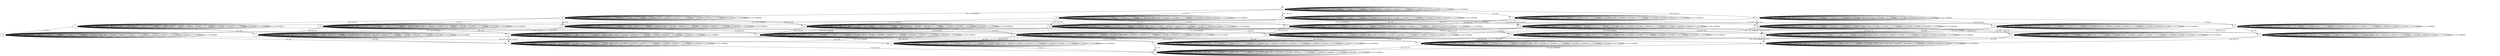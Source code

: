 digraph T2 {
0 [label="0"];
1 [label="1", shape=doublecircle];
2 [label="2"];
3 [label="3"];
4 [label="4"];
5 [label="5"];
6 [label="6"];
7 [label="7"];
8 [label="8"];
9 [label="9"];
10 [label="10"];
11 [label="11"];
12 [label="12"];
13 [label="13"];
14 [label="14"];
15 [label="15"];
16 [label="16"];
17 [label="17"];
18 [label="18"];
19 [label="19"];
20 [label="20"];
21 [label="21"];
22 [label="22"];
23 [label="23"];
24 [label="24"];
25 [label="25"];
26 [label="26"];
27 [label="27"];
28 [label="28"];
29 [label="29"];
30 [label="30"];
31 [label="31"];
0 -> 0  [label="usr1_ni1_ne2"];
0 -> 0  [label="usr1_ai1_VoidReply"];
0 -> 0  [label="usr3_ai3_re2"];
0 -> 0  [label="usr2_ai2_re1"];
0 -> 13  [label="usr3_ai2_re2"];
0 -> 0  [label="usr1_ai3_VoidReply"];
0 -> 0  [label="usr1_ni1_ne1"];
0 -> 0  [label="ai1_ce2"];
0 -> 0  [label="usr2_ai1_VoidReply"];
0 -> 0  [label="usr3_ai2_re1"];
0 -> 0  [label="ai1_ce4"];
0 -> 0  [label="ai1_ce1"];
0 -> 16  [label="usr1_ai3_re3"];
0 -> 0  [label="usr1_ai2_re1"];
0 -> 0  [label="usr1_ai2_re2"];
0 -> 0  [label="usr3_ai1_VoidReply"];
0 -> 0  [label="usr1_ai3_re2"];
0 -> 0  [label="usr3_ai3_re1"];
0 -> 11  [label="usr1_ai2_VoidReply"];
0 -> 0  [label="usr2_ai2_re2"];
0 -> 0  [label="usr3_ai3_VoidReply"];
0 -> 0  [label="usr2_ai2_VoidReply"];
1 -> 1  [label="usr1_ni1_ne2"];
1 -> 1  [label="usr1_ai1_VoidReply"];
1 -> 1  [label="usr3_ai3_re2"];
1 -> 1  [label="usr2_ai2_re1"];
1 -> 1  [label="usr3_ai2_re2"];
1 -> 1  [label="usr1_ai3_VoidReply"];
1 -> 1  [label="usr1_ni1_ne1"];
1 -> 1  [label="ai1_ce2"];
1 -> 1  [label="usr2_ai1_VoidReply"];
1 -> 1  [label="usr3_ai2_re1"];
1 -> 1  [label="ai1_ce4"];
1 -> 1  [label="ai1_ce1"];
1 -> 1  [label="usr1_ai3_re3"];
1 -> 1  [label="usr1_ai2_re1"];
1 -> 1  [label="usr1_ai2_re2"];
1 -> 1  [label="usr3_ai1_VoidReply"];
1 -> 1  [label="usr1_ai3_re2"];
1 -> 1  [label="usr3_ai3_re1"];
1 -> 1  [label="usr1_ai2_VoidReply"];
1 -> 1  [label="usr2_ai2_re2"];
1 -> 1  [label="usr3_ai3_VoidReply"];
1 -> 1  [label="usr2_ai2_VoidReply"];
2 -> 2  [label="usr1_ni1_ne2"];
2 -> 2  [label="usr1_ai1_VoidReply"];
2 -> 2  [label="usr3_ai3_re2"];
2 -> 2  [label="usr2_ai2_re1"];
2 -> 1  [label="usr3_ai2_re2"];
2 -> 2  [label="usr1_ai3_VoidReply"];
2 -> 2  [label="usr1_ni1_ne1"];
2 -> 2  [label="ai1_ce2"];
2 -> 2  [label="usr2_ai1_VoidReply"];
2 -> 2  [label="usr3_ai2_re1"];
2 -> 2  [label="ai1_ce4"];
2 -> 2  [label="ai1_ce1"];
2 -> 2  [label="usr1_ai3_re3"];
2 -> 2  [label="usr1_ai2_re1"];
2 -> 2  [label="usr1_ai2_re2"];
2 -> 2  [label="usr3_ai1_VoidReply"];
2 -> 2  [label="usr1_ai3_re2"];
2 -> 2  [label="usr3_ai3_re1"];
2 -> 2  [label="usr1_ai2_VoidReply"];
2 -> 2  [label="usr2_ai2_re2"];
2 -> 2  [label="usr3_ai3_VoidReply"];
2 -> 2  [label="usr2_ai2_VoidReply"];
3 -> 3  [label="usr1_ni1_ne2"];
3 -> 3  [label="usr1_ai1_VoidReply"];
3 -> 3  [label="usr3_ai3_re2"];
3 -> 3  [label="usr2_ai2_re1"];
3 -> 3  [label="usr3_ai2_re2"];
3 -> 3  [label="usr1_ai3_VoidReply"];
3 -> 3  [label="usr1_ni1_ne1"];
3 -> 1  [label="ai1_ce2"];
3 -> 3  [label="usr2_ai1_VoidReply"];
3 -> 3  [label="usr3_ai2_re1"];
3 -> 3  [label="ai1_ce4"];
3 -> 3  [label="ai1_ce1"];
3 -> 3  [label="usr1_ai3_re3"];
3 -> 3  [label="usr1_ai2_re1"];
3 -> 3  [label="usr1_ai2_re2"];
3 -> 3  [label="usr3_ai1_VoidReply"];
3 -> 3  [label="usr1_ai3_re2"];
3 -> 3  [label="usr3_ai3_re1"];
3 -> 3  [label="usr1_ai2_VoidReply"];
3 -> 3  [label="usr2_ai2_re2"];
3 -> 3  [label="usr3_ai3_VoidReply"];
3 -> 3  [label="usr2_ai2_VoidReply"];
4 -> 4  [label="usr1_ni1_ne2"];
4 -> 4  [label="usr1_ai1_VoidReply"];
4 -> 4  [label="usr3_ai3_re2"];
4 -> 4  [label="usr2_ai2_re1"];
4 -> 4  [label="usr3_ai2_re2"];
4 -> 4  [label="usr1_ai3_VoidReply"];
4 -> 4  [label="usr1_ni1_ne1"];
4 -> 4  [label="ai1_ce2"];
4 -> 4  [label="usr2_ai1_VoidReply"];
4 -> 4  [label="usr3_ai2_re1"];
4 -> 1  [label="ai1_ce4"];
4 -> 4  [label="ai1_ce1"];
4 -> 4  [label="usr1_ai3_re3"];
4 -> 4  [label="usr1_ai2_re1"];
4 -> 4  [label="usr1_ai2_re2"];
4 -> 4  [label="usr3_ai1_VoidReply"];
4 -> 4  [label="usr1_ai3_re2"];
4 -> 4  [label="usr3_ai3_re1"];
4 -> 4  [label="usr1_ai2_VoidReply"];
4 -> 4  [label="usr2_ai2_re2"];
4 -> 4  [label="usr3_ai3_VoidReply"];
4 -> 4  [label="usr2_ai2_VoidReply"];
5 -> 5  [label="usr1_ni1_ne2"];
5 -> 5  [label="usr1_ai1_VoidReply"];
5 -> 5  [label="usr3_ai3_re2"];
5 -> 5  [label="usr2_ai2_re1"];
5 -> 5  [label="usr3_ai2_re2"];
5 -> 5  [label="usr1_ai3_VoidReply"];
5 -> 5  [label="usr1_ni1_ne1"];
5 -> 5  [label="ai1_ce2"];
5 -> 5  [label="usr2_ai1_VoidReply"];
5 -> 5  [label="usr3_ai2_re1"];
5 -> 5  [label="ai1_ce4"];
5 -> 5  [label="ai1_ce1"];
5 -> 1  [label="usr1_ai3_re3"];
5 -> 5  [label="usr1_ai2_re1"];
5 -> 5  [label="usr1_ai2_re2"];
5 -> 5  [label="usr3_ai1_VoidReply"];
5 -> 5  [label="usr1_ai3_re2"];
5 -> 5  [label="usr3_ai3_re1"];
5 -> 5  [label="usr1_ai2_VoidReply"];
5 -> 5  [label="usr2_ai2_re2"];
5 -> 5  [label="usr3_ai3_VoidReply"];
5 -> 5  [label="usr2_ai2_VoidReply"];
6 -> 6  [label="usr1_ni1_ne2"];
6 -> 6  [label="usr1_ai1_VoidReply"];
6 -> 6  [label="usr3_ai3_re2"];
6 -> 6  [label="usr2_ai2_re1"];
6 -> 6  [label="usr3_ai2_re2"];
6 -> 6  [label="usr1_ai3_VoidReply"];
6 -> 6  [label="usr1_ni1_ne1"];
6 -> 6  [label="ai1_ce2"];
6 -> 6  [label="usr2_ai1_VoidReply"];
6 -> 6  [label="usr3_ai2_re1"];
6 -> 6  [label="ai1_ce4"];
6 -> 6  [label="ai1_ce1"];
6 -> 6  [label="usr1_ai3_re3"];
6 -> 6  [label="usr1_ai2_re1"];
6 -> 6  [label="usr1_ai2_re2"];
6 -> 6  [label="usr3_ai1_VoidReply"];
6 -> 6  [label="usr1_ai3_re2"];
6 -> 6  [label="usr3_ai3_re1"];
6 -> 1  [label="usr1_ai2_VoidReply"];
6 -> 6  [label="usr2_ai2_re2"];
6 -> 6  [label="usr3_ai3_VoidReply"];
6 -> 6  [label="usr2_ai2_VoidReply"];
7 -> 7  [label="usr1_ni1_ne2"];
7 -> 7  [label="usr1_ai1_VoidReply"];
7 -> 7  [label="usr3_ai3_re2"];
7 -> 7  [label="usr2_ai2_re1"];
7 -> 4  [label="usr3_ai2_re2"];
7 -> 7  [label="usr1_ai3_VoidReply"];
7 -> 7  [label="usr1_ni1_ne1"];
7 -> 7  [label="ai1_ce2"];
7 -> 7  [label="usr2_ai1_VoidReply"];
7 -> 7  [label="usr3_ai2_re1"];
7 -> 2  [label="ai1_ce4"];
7 -> 7  [label="ai1_ce1"];
7 -> 7  [label="usr1_ai3_re3"];
7 -> 7  [label="usr1_ai2_re1"];
7 -> 7  [label="usr1_ai2_re2"];
7 -> 7  [label="usr3_ai1_VoidReply"];
7 -> 7  [label="usr1_ai3_re2"];
7 -> 7  [label="usr3_ai3_re1"];
7 -> 7  [label="usr1_ai2_VoidReply"];
7 -> 7  [label="usr2_ai2_re2"];
7 -> 7  [label="usr3_ai3_VoidReply"];
7 -> 7  [label="usr2_ai2_VoidReply"];
8 -> 8  [label="usr1_ni1_ne2"];
8 -> 8  [label="usr1_ai1_VoidReply"];
8 -> 8  [label="usr3_ai3_re2"];
8 -> 8  [label="usr2_ai2_re1"];
8 -> 8  [label="usr3_ai2_re2"];
8 -> 8  [label="usr1_ai3_VoidReply"];
8 -> 8  [label="usr1_ni1_ne1"];
8 -> 4  [label="ai1_ce2"];
8 -> 8  [label="usr2_ai1_VoidReply"];
8 -> 8  [label="usr3_ai2_re1"];
8 -> 3  [label="ai1_ce4"];
8 -> 8  [label="ai1_ce1"];
8 -> 8  [label="usr1_ai3_re3"];
8 -> 8  [label="usr1_ai2_re1"];
8 -> 8  [label="usr1_ai2_re2"];
8 -> 8  [label="usr3_ai1_VoidReply"];
8 -> 8  [label="usr1_ai3_re2"];
8 -> 8  [label="usr3_ai3_re1"];
8 -> 8  [label="usr1_ai2_VoidReply"];
8 -> 8  [label="usr2_ai2_re2"];
8 -> 8  [label="usr3_ai3_VoidReply"];
8 -> 8  [label="usr2_ai2_VoidReply"];
9 -> 9  [label="usr1_ni1_ne2"];
9 -> 9  [label="usr1_ai1_VoidReply"];
9 -> 9  [label="usr3_ai3_re2"];
9 -> 9  [label="usr2_ai2_re1"];
9 -> 9  [label="usr3_ai2_re2"];
9 -> 9  [label="usr1_ai3_VoidReply"];
9 -> 9  [label="usr1_ni1_ne1"];
9 -> 9  [label="ai1_ce2"];
9 -> 9  [label="usr2_ai1_VoidReply"];
9 -> 9  [label="usr3_ai2_re1"];
9 -> 5  [label="ai1_ce4"];
9 -> 9  [label="ai1_ce1"];
9 -> 4  [label="usr1_ai3_re3"];
9 -> 9  [label="usr1_ai2_re1"];
9 -> 9  [label="usr1_ai2_re2"];
9 -> 9  [label="usr3_ai1_VoidReply"];
9 -> 9  [label="usr1_ai3_re2"];
9 -> 9  [label="usr3_ai3_re1"];
9 -> 9  [label="usr1_ai2_VoidReply"];
9 -> 9  [label="usr2_ai2_re2"];
9 -> 9  [label="usr3_ai3_VoidReply"];
9 -> 9  [label="usr2_ai2_VoidReply"];
10 -> 10  [label="usr1_ni1_ne2"];
10 -> 10  [label="usr1_ai1_VoidReply"];
10 -> 10  [label="usr3_ai3_re2"];
10 -> 10  [label="usr2_ai2_re1"];
10 -> 10  [label="usr3_ai2_re2"];
10 -> 10  [label="usr1_ai3_VoidReply"];
10 -> 10  [label="usr1_ni1_ne1"];
10 -> 10  [label="ai1_ce2"];
10 -> 10  [label="usr2_ai1_VoidReply"];
10 -> 10  [label="usr3_ai2_re1"];
10 -> 6  [label="ai1_ce4"];
10 -> 10  [label="ai1_ce1"];
10 -> 10  [label="usr1_ai3_re3"];
10 -> 10  [label="usr1_ai2_re1"];
10 -> 10  [label="usr1_ai2_re2"];
10 -> 10  [label="usr3_ai1_VoidReply"];
10 -> 10  [label="usr1_ai3_re2"];
10 -> 10  [label="usr3_ai3_re1"];
10 -> 4  [label="usr1_ai2_VoidReply"];
10 -> 10  [label="usr2_ai2_re2"];
10 -> 10  [label="usr3_ai3_VoidReply"];
10 -> 10  [label="usr2_ai2_VoidReply"];
11 -> 11  [label="usr1_ni1_ne2"];
11 -> 11  [label="usr1_ai1_VoidReply"];
11 -> 11  [label="usr3_ai3_re2"];
11 -> 11  [label="usr2_ai2_re1"];
11 -> 5  [label="usr3_ai2_re2"];
11 -> 11  [label="usr1_ai3_VoidReply"];
11 -> 11  [label="usr1_ni1_ne1"];
11 -> 11  [label="ai1_ce2"];
11 -> 11  [label="usr2_ai1_VoidReply"];
11 -> 11  [label="usr3_ai2_re1"];
11 -> 11  [label="ai1_ce4"];
11 -> 11  [label="ai1_ce1"];
11 -> 2  [label="usr1_ai3_re3"];
11 -> 11  [label="usr1_ai2_re1"];
11 -> 11  [label="usr1_ai2_re2"];
11 -> 11  [label="usr3_ai1_VoidReply"];
11 -> 11  [label="usr1_ai3_re2"];
11 -> 11  [label="usr3_ai3_re1"];
11 -> 11  [label="usr1_ai2_VoidReply"];
11 -> 11  [label="usr2_ai2_re2"];
11 -> 11  [label="usr3_ai3_VoidReply"];
11 -> 11  [label="usr2_ai2_VoidReply"];
12 -> 12  [label="usr1_ni1_ne2"];
12 -> 12  [label="usr1_ai1_VoidReply"];
12 -> 12  [label="usr3_ai3_re2"];
12 -> 12  [label="usr2_ai2_re1"];
12 -> 12  [label="usr3_ai2_re2"];
12 -> 12  [label="usr1_ai3_VoidReply"];
12 -> 12  [label="usr1_ni1_ne1"];
12 -> 5  [label="ai1_ce2"];
12 -> 12  [label="usr2_ai1_VoidReply"];
12 -> 12  [label="usr3_ai2_re1"];
12 -> 12  [label="ai1_ce4"];
12 -> 12  [label="ai1_ce1"];
12 -> 3  [label="usr1_ai3_re3"];
12 -> 12  [label="usr1_ai2_re1"];
12 -> 12  [label="usr1_ai2_re2"];
12 -> 12  [label="usr3_ai1_VoidReply"];
12 -> 12  [label="usr1_ai3_re2"];
12 -> 12  [label="usr3_ai3_re1"];
12 -> 12  [label="usr1_ai2_VoidReply"];
12 -> 12  [label="usr2_ai2_re2"];
12 -> 12  [label="usr3_ai3_VoidReply"];
12 -> 12  [label="usr2_ai2_VoidReply"];
13 -> 13  [label="usr1_ni1_ne2"];
13 -> 13  [label="usr1_ai1_VoidReply"];
13 -> 13  [label="usr3_ai3_re2"];
13 -> 13  [label="usr2_ai2_re1"];
13 -> 13  [label="usr3_ai2_re2"];
13 -> 13  [label="usr1_ai3_VoidReply"];
13 -> 13  [label="usr1_ni1_ne1"];
13 -> 13  [label="ai1_ce2"];
13 -> 13  [label="usr2_ai1_VoidReply"];
13 -> 13  [label="usr3_ai2_re1"];
13 -> 13  [label="ai1_ce4"];
13 -> 13  [label="ai1_ce1"];
13 -> 6  [label="usr1_ai3_re3"];
13 -> 13  [label="usr1_ai2_re1"];
13 -> 13  [label="usr1_ai2_re2"];
13 -> 13  [label="usr3_ai1_VoidReply"];
13 -> 13  [label="usr1_ai3_re2"];
13 -> 13  [label="usr3_ai3_re1"];
13 -> 5  [label="usr1_ai2_VoidReply"];
13 -> 13  [label="usr2_ai2_re2"];
13 -> 13  [label="usr3_ai3_VoidReply"];
13 -> 13  [label="usr2_ai2_VoidReply"];
14 -> 14  [label="usr1_ni1_ne2"];
14 -> 14  [label="usr1_ai1_VoidReply"];
14 -> 14  [label="usr3_ai3_re2"];
14 -> 14  [label="usr2_ai2_re1"];
14 -> 3  [label="usr3_ai2_re2"];
14 -> 14  [label="usr1_ai3_VoidReply"];
14 -> 14  [label="usr1_ni1_ne1"];
14 -> 2  [label="ai1_ce2"];
14 -> 14  [label="usr2_ai1_VoidReply"];
14 -> 14  [label="usr3_ai2_re1"];
14 -> 14  [label="ai1_ce4"];
14 -> 14  [label="ai1_ce1"];
14 -> 14  [label="usr1_ai3_re3"];
14 -> 14  [label="usr1_ai2_re1"];
14 -> 14  [label="usr1_ai2_re2"];
14 -> 14  [label="usr3_ai1_VoidReply"];
14 -> 14  [label="usr1_ai3_re2"];
14 -> 14  [label="usr3_ai3_re1"];
14 -> 14  [label="usr1_ai2_VoidReply"];
14 -> 14  [label="usr2_ai2_re2"];
14 -> 14  [label="usr3_ai3_VoidReply"];
14 -> 14  [label="usr2_ai2_VoidReply"];
15 -> 15  [label="usr1_ni1_ne2"];
15 -> 15  [label="usr1_ai1_VoidReply"];
15 -> 15  [label="usr3_ai3_re2"];
15 -> 15  [label="usr2_ai2_re1"];
15 -> 15  [label="usr3_ai2_re2"];
15 -> 15  [label="usr1_ai3_VoidReply"];
15 -> 15  [label="usr1_ni1_ne1"];
15 -> 6  [label="ai1_ce2"];
15 -> 15  [label="usr2_ai1_VoidReply"];
15 -> 15  [label="usr3_ai2_re1"];
15 -> 15  [label="ai1_ce4"];
15 -> 15  [label="ai1_ce1"];
15 -> 15  [label="usr1_ai3_re3"];
15 -> 15  [label="usr1_ai2_re1"];
15 -> 15  [label="usr1_ai2_re2"];
15 -> 15  [label="usr3_ai1_VoidReply"];
15 -> 15  [label="usr1_ai3_re2"];
15 -> 15  [label="usr3_ai3_re1"];
15 -> 3  [label="usr1_ai2_VoidReply"];
15 -> 15  [label="usr2_ai2_re2"];
15 -> 15  [label="usr3_ai3_VoidReply"];
15 -> 15  [label="usr2_ai2_VoidReply"];
16 -> 16  [label="usr1_ni1_ne2"];
16 -> 16  [label="usr1_ai1_VoidReply"];
16 -> 16  [label="usr3_ai3_re2"];
16 -> 16  [label="usr2_ai2_re1"];
16 -> 6  [label="usr3_ai2_re2"];
16 -> 16  [label="usr1_ai3_VoidReply"];
16 -> 16  [label="usr1_ni1_ne1"];
16 -> 16  [label="ai1_ce2"];
16 -> 16  [label="usr2_ai1_VoidReply"];
16 -> 16  [label="usr3_ai2_re1"];
16 -> 16  [label="ai1_ce4"];
16 -> 16  [label="ai1_ce1"];
16 -> 16  [label="usr1_ai3_re3"];
16 -> 16  [label="usr1_ai2_re1"];
16 -> 16  [label="usr1_ai2_re2"];
16 -> 16  [label="usr3_ai1_VoidReply"];
16 -> 16  [label="usr1_ai3_re2"];
16 -> 16  [label="usr3_ai3_re1"];
16 -> 2  [label="usr1_ai2_VoidReply"];
16 -> 16  [label="usr2_ai2_re2"];
16 -> 16  [label="usr3_ai3_VoidReply"];
16 -> 16  [label="usr2_ai2_VoidReply"];
17 -> 17  [label="usr1_ni1_ne2"];
17 -> 17  [label="usr1_ai1_VoidReply"];
17 -> 17  [label="usr3_ai3_re2"];
17 -> 17  [label="usr2_ai2_re1"];
17 -> 8  [label="usr3_ai2_re2"];
17 -> 17  [label="usr1_ai3_VoidReply"];
17 -> 17  [label="usr1_ni1_ne1"];
17 -> 7  [label="ai1_ce2"];
17 -> 17  [label="usr2_ai1_VoidReply"];
17 -> 17  [label="usr3_ai2_re1"];
17 -> 14  [label="ai1_ce4"];
17 -> 17  [label="ai1_ce1"];
17 -> 17  [label="usr1_ai3_re3"];
17 -> 17  [label="usr1_ai2_re1"];
17 -> 17  [label="usr1_ai2_re2"];
17 -> 17  [label="usr3_ai1_VoidReply"];
17 -> 17  [label="usr1_ai3_re2"];
17 -> 17  [label="usr3_ai3_re1"];
17 -> 17  [label="usr1_ai2_VoidReply"];
17 -> 17  [label="usr2_ai2_re2"];
17 -> 17  [label="usr3_ai3_VoidReply"];
17 -> 17  [label="usr2_ai2_VoidReply"];
18 -> 18  [label="usr1_ni1_ne2"];
18 -> 18  [label="usr1_ai1_VoidReply"];
18 -> 18  [label="usr3_ai3_re2"];
18 -> 18  [label="usr2_ai2_re1"];
18 -> 9  [label="usr3_ai2_re2"];
18 -> 18  [label="usr1_ai3_VoidReply"];
18 -> 18  [label="usr1_ni1_ne1"];
18 -> 18  [label="ai1_ce2"];
18 -> 18  [label="usr2_ai1_VoidReply"];
18 -> 18  [label="usr3_ai2_re1"];
18 -> 11  [label="ai1_ce4"];
18 -> 18  [label="ai1_ce1"];
18 -> 7  [label="usr1_ai3_re3"];
18 -> 18  [label="usr1_ai2_re1"];
18 -> 18  [label="usr1_ai2_re2"];
18 -> 18  [label="usr3_ai1_VoidReply"];
18 -> 18  [label="usr1_ai3_re2"];
18 -> 18  [label="usr3_ai3_re1"];
18 -> 18  [label="usr1_ai2_VoidReply"];
18 -> 18  [label="usr2_ai2_re2"];
18 -> 18  [label="usr3_ai3_VoidReply"];
18 -> 18  [label="usr2_ai2_VoidReply"];
19 -> 19  [label="usr1_ni1_ne2"];
19 -> 19  [label="usr1_ai1_VoidReply"];
19 -> 19  [label="usr3_ai3_re2"];
19 -> 19  [label="usr2_ai2_re1"];
19 -> 10  [label="usr3_ai2_re2"];
19 -> 19  [label="usr1_ai3_VoidReply"];
19 -> 19  [label="usr1_ni1_ne1"];
19 -> 19  [label="ai1_ce2"];
19 -> 19  [label="usr2_ai1_VoidReply"];
19 -> 19  [label="usr3_ai2_re1"];
19 -> 16  [label="ai1_ce4"];
19 -> 19  [label="ai1_ce1"];
19 -> 19  [label="usr1_ai3_re3"];
19 -> 19  [label="usr1_ai2_re1"];
19 -> 19  [label="usr1_ai2_re2"];
19 -> 19  [label="usr3_ai1_VoidReply"];
19 -> 19  [label="usr1_ai3_re2"];
19 -> 19  [label="usr3_ai3_re1"];
19 -> 7  [label="usr1_ai2_VoidReply"];
19 -> 19  [label="usr2_ai2_re2"];
19 -> 19  [label="usr3_ai3_VoidReply"];
19 -> 19  [label="usr2_ai2_VoidReply"];
20 -> 20  [label="usr1_ni1_ne2"];
20 -> 20  [label="usr1_ai1_VoidReply"];
20 -> 20  [label="usr3_ai3_re2"];
20 -> 20  [label="usr2_ai2_re1"];
20 -> 20  [label="usr3_ai2_re2"];
20 -> 20  [label="usr1_ai3_VoidReply"];
20 -> 20  [label="usr1_ni1_ne1"];
20 -> 9  [label="ai1_ce2"];
20 -> 20  [label="usr2_ai1_VoidReply"];
20 -> 20  [label="usr3_ai2_re1"];
20 -> 12  [label="ai1_ce4"];
20 -> 20  [label="ai1_ce1"];
20 -> 8  [label="usr1_ai3_re3"];
20 -> 20  [label="usr1_ai2_re1"];
20 -> 20  [label="usr1_ai2_re2"];
20 -> 20  [label="usr3_ai1_VoidReply"];
20 -> 20  [label="usr1_ai3_re2"];
20 -> 20  [label="usr3_ai3_re1"];
20 -> 20  [label="usr1_ai2_VoidReply"];
20 -> 20  [label="usr2_ai2_re2"];
20 -> 20  [label="usr3_ai3_VoidReply"];
20 -> 20  [label="usr2_ai2_VoidReply"];
21 -> 21  [label="usr1_ni1_ne2"];
21 -> 21  [label="usr1_ai1_VoidReply"];
21 -> 21  [label="usr3_ai3_re2"];
21 -> 21  [label="usr2_ai2_re1"];
21 -> 21  [label="usr3_ai2_re2"];
21 -> 21  [label="usr1_ai3_VoidReply"];
21 -> 21  [label="usr1_ni1_ne1"];
21 -> 10  [label="ai1_ce2"];
21 -> 21  [label="usr2_ai1_VoidReply"];
21 -> 21  [label="usr3_ai2_re1"];
21 -> 15  [label="ai1_ce4"];
21 -> 21  [label="ai1_ce1"];
21 -> 21  [label="usr1_ai3_re3"];
21 -> 21  [label="usr1_ai2_re1"];
21 -> 21  [label="usr1_ai2_re2"];
21 -> 21  [label="usr3_ai1_VoidReply"];
21 -> 21  [label="usr1_ai3_re2"];
21 -> 21  [label="usr3_ai3_re1"];
21 -> 8  [label="usr1_ai2_VoidReply"];
21 -> 21  [label="usr2_ai2_re2"];
21 -> 21  [label="usr3_ai3_VoidReply"];
21 -> 21  [label="usr2_ai2_VoidReply"];
22 -> 22  [label="usr1_ni1_ne2"];
22 -> 22  [label="usr1_ai1_VoidReply"];
22 -> 22  [label="usr3_ai3_re2"];
22 -> 22  [label="usr2_ai2_re1"];
22 -> 21  [label="usr3_ai2_re2"];
22 -> 22  [label="usr1_ai3_VoidReply"];
22 -> 22  [label="usr1_ni1_ne1"];
22 -> 19  [label="ai1_ce2"];
22 -> 22  [label="usr2_ai1_VoidReply"];
22 -> 22  [label="usr3_ai2_re1"];
22 -> 29  [label="ai1_ce4"];
22 -> 22  [label="ai1_ce1"];
22 -> 22  [label="usr1_ai3_re3"];
22 -> 22  [label="usr1_ai2_re1"];
22 -> 22  [label="usr1_ai2_re2"];
22 -> 22  [label="usr3_ai1_VoidReply"];
22 -> 22  [label="usr1_ai3_re2"];
22 -> 22  [label="usr3_ai3_re1"];
22 -> 17  [label="usr1_ai2_VoidReply"];
22 -> 22  [label="usr2_ai2_re2"];
22 -> 22  [label="usr3_ai3_VoidReply"];
22 -> 22  [label="usr2_ai2_VoidReply"];
23 -> 23  [label="usr1_ni1_ne2"];
23 -> 23  [label="usr1_ai1_VoidReply"];
23 -> 23  [label="usr3_ai3_re2"];
23 -> 23  [label="usr2_ai2_re1"];
23 -> 23  [label="usr3_ai2_re2"];
23 -> 23  [label="usr1_ai3_VoidReply"];
23 -> 23  [label="usr1_ni1_ne1"];
23 -> 31  [label="ai1_ce2"];
23 -> 23  [label="usr2_ai1_VoidReply"];
23 -> 23  [label="usr3_ai2_re1"];
23 -> 26  [label="ai1_ce4"];
23 -> 23  [label="ai1_ce1"];
23 -> 21  [label="usr1_ai3_re3"];
23 -> 23  [label="usr1_ai2_re1"];
23 -> 23  [label="usr1_ai2_re2"];
23 -> 23  [label="usr3_ai1_VoidReply"];
23 -> 23  [label="usr1_ai3_re2"];
23 -> 23  [label="usr3_ai3_re1"];
23 -> 20  [label="usr1_ai2_VoidReply"];
23 -> 23  [label="usr2_ai2_re2"];
23 -> 23  [label="usr3_ai3_VoidReply"];
23 -> 23  [label="usr2_ai2_VoidReply"];
24 -> 24  [label="usr1_ni1_ne2"];
24 -> 24  [label="usr1_ai1_VoidReply"];
24 -> 24  [label="usr3_ai3_re2"];
24 -> 24  [label="usr2_ai2_re1"];
24 -> 23  [label="usr3_ai2_re2"];
24 -> 24  [label="usr1_ai3_VoidReply"];
24 -> 24  [label="usr1_ni1_ne1"];
24 -> 27  [label="ai1_ce2"];
24 -> 24  [label="usr2_ai1_VoidReply"];
24 -> 24  [label="usr3_ai2_re1"];
24 -> 30  [label="ai1_ce4"];
24 -> 24  [label="ai1_ce1"];
24 -> 22  [label="usr1_ai3_re3"];
24 -> 24  [label="usr1_ai2_re1"];
24 -> 24  [label="usr1_ai2_re2"];
24 -> 24  [label="usr3_ai1_VoidReply"];
24 -> 24  [label="usr1_ai3_re2"];
24 -> 24  [label="usr3_ai3_re1"];
24 -> 28  [label="usr1_ai2_VoidReply"];
24 -> 24  [label="usr2_ai2_re2"];
24 -> 24  [label="usr3_ai3_VoidReply"];
24 -> 24  [label="usr2_ai2_VoidReply"];
25 -> 25  [label="usr1_ni1_ne2"];
25 -> 25  [label="usr1_ai1_VoidReply"];
25 -> 25  [label="usr3_ai3_re2"];
25 -> 25  [label="usr2_ai2_re1"];
25 -> 12  [label="usr3_ai2_re2"];
25 -> 25  [label="usr1_ai3_VoidReply"];
25 -> 25  [label="usr1_ni1_ne1"];
25 -> 11  [label="ai1_ce2"];
25 -> 25  [label="usr2_ai1_VoidReply"];
25 -> 25  [label="usr3_ai2_re1"];
25 -> 25  [label="ai1_ce4"];
25 -> 25  [label="ai1_ce1"];
25 -> 14  [label="usr1_ai3_re3"];
25 -> 25  [label="usr1_ai2_re1"];
25 -> 25  [label="usr1_ai2_re2"];
25 -> 25  [label="usr3_ai1_VoidReply"];
25 -> 25  [label="usr1_ai3_re2"];
25 -> 25  [label="usr3_ai3_re1"];
25 -> 25  [label="usr1_ai2_VoidReply"];
25 -> 25  [label="usr2_ai2_re2"];
25 -> 25  [label="usr3_ai3_VoidReply"];
25 -> 25  [label="usr2_ai2_VoidReply"];
26 -> 26  [label="usr1_ni1_ne2"];
26 -> 26  [label="usr1_ai1_VoidReply"];
26 -> 26  [label="usr3_ai3_re2"];
26 -> 26  [label="usr2_ai2_re1"];
26 -> 26  [label="usr3_ai2_re2"];
26 -> 26  [label="usr1_ai3_VoidReply"];
26 -> 26  [label="usr1_ni1_ne1"];
26 -> 13  [label="ai1_ce2"];
26 -> 26  [label="usr2_ai1_VoidReply"];
26 -> 26  [label="usr3_ai2_re1"];
26 -> 26  [label="ai1_ce4"];
26 -> 26  [label="ai1_ce1"];
26 -> 15  [label="usr1_ai3_re3"];
26 -> 26  [label="usr1_ai2_re1"];
26 -> 26  [label="usr1_ai2_re2"];
26 -> 26  [label="usr3_ai1_VoidReply"];
26 -> 26  [label="usr1_ai3_re2"];
26 -> 26  [label="usr3_ai3_re1"];
26 -> 12  [label="usr1_ai2_VoidReply"];
26 -> 26  [label="usr2_ai2_re2"];
26 -> 26  [label="usr3_ai3_VoidReply"];
26 -> 26  [label="usr2_ai2_VoidReply"];
27 -> 27  [label="usr1_ni1_ne2"];
27 -> 27  [label="usr1_ai1_VoidReply"];
27 -> 27  [label="usr3_ai3_re2"];
27 -> 27  [label="usr2_ai2_re1"];
27 -> 31  [label="usr3_ai2_re2"];
27 -> 27  [label="usr1_ai3_VoidReply"];
27 -> 27  [label="usr1_ni1_ne1"];
27 -> 27  [label="ai1_ce2"];
27 -> 27  [label="usr2_ai1_VoidReply"];
27 -> 27  [label="usr3_ai2_re1"];
27 -> 0  [label="ai1_ce4"];
27 -> 27  [label="ai1_ce1"];
27 -> 19  [label="usr1_ai3_re3"];
27 -> 27  [label="usr1_ai2_re1"];
27 -> 27  [label="usr1_ai2_re2"];
27 -> 27  [label="usr3_ai1_VoidReply"];
27 -> 27  [label="usr1_ai3_re2"];
27 -> 27  [label="usr3_ai3_re1"];
27 -> 18  [label="usr1_ai2_VoidReply"];
27 -> 27  [label="usr2_ai2_re2"];
27 -> 27  [label="usr3_ai3_VoidReply"];
27 -> 27  [label="usr2_ai2_VoidReply"];
28 -> 28  [label="usr1_ni1_ne2"];
28 -> 28  [label="usr1_ai1_VoidReply"];
28 -> 28  [label="usr3_ai3_re2"];
28 -> 28  [label="usr2_ai2_re1"];
28 -> 20  [label="usr3_ai2_re2"];
28 -> 28  [label="usr1_ai3_VoidReply"];
28 -> 28  [label="usr1_ni1_ne1"];
28 -> 18  [label="ai1_ce2"];
28 -> 28  [label="usr2_ai1_VoidReply"];
28 -> 28  [label="usr3_ai2_re1"];
28 -> 25  [label="ai1_ce4"];
28 -> 28  [label="ai1_ce1"];
28 -> 17  [label="usr1_ai3_re3"];
28 -> 28  [label="usr1_ai2_re1"];
28 -> 28  [label="usr1_ai2_re2"];
28 -> 28  [label="usr3_ai1_VoidReply"];
28 -> 28  [label="usr1_ai3_re2"];
28 -> 28  [label="usr3_ai3_re1"];
28 -> 28  [label="usr1_ai2_VoidReply"];
28 -> 28  [label="usr2_ai2_re2"];
28 -> 28  [label="usr3_ai3_VoidReply"];
28 -> 28  [label="usr2_ai2_VoidReply"];
29 -> 29  [label="usr1_ni1_ne2"];
29 -> 29  [label="usr1_ai1_VoidReply"];
29 -> 29  [label="usr3_ai3_re2"];
29 -> 29  [label="usr2_ai2_re1"];
29 -> 15  [label="usr3_ai2_re2"];
29 -> 29  [label="usr1_ai3_VoidReply"];
29 -> 29  [label="usr1_ni1_ne1"];
29 -> 16  [label="ai1_ce2"];
29 -> 29  [label="usr2_ai1_VoidReply"];
29 -> 29  [label="usr3_ai2_re1"];
29 -> 29  [label="ai1_ce4"];
29 -> 29  [label="ai1_ce1"];
29 -> 29  [label="usr1_ai3_re3"];
29 -> 29  [label="usr1_ai2_re1"];
29 -> 29  [label="usr1_ai2_re2"];
29 -> 29  [label="usr3_ai1_VoidReply"];
29 -> 29  [label="usr1_ai3_re2"];
29 -> 29  [label="usr3_ai3_re1"];
29 -> 14  [label="usr1_ai2_VoidReply"];
29 -> 29  [label="usr2_ai2_re2"];
29 -> 29  [label="usr3_ai3_VoidReply"];
29 -> 29  [label="usr2_ai2_VoidReply"];
30 -> 30  [label="usr1_ni1_ne2"];
30 -> 30  [label="usr1_ai1_VoidReply"];
30 -> 30  [label="usr3_ai3_re2"];
30 -> 30  [label="usr2_ai2_re1"];
30 -> 26  [label="usr3_ai2_re2"];
30 -> 30  [label="usr1_ai3_VoidReply"];
30 -> 30  [label="usr1_ni1_ne1"];
30 -> 0  [label="ai1_ce2"];
30 -> 30  [label="usr2_ai1_VoidReply"];
30 -> 30  [label="usr3_ai2_re1"];
30 -> 30  [label="ai1_ce4"];
30 -> 30  [label="ai1_ce1"];
30 -> 29  [label="usr1_ai3_re3"];
30 -> 30  [label="usr1_ai2_re1"];
30 -> 30  [label="usr1_ai2_re2"];
30 -> 30  [label="usr3_ai1_VoidReply"];
30 -> 30  [label="usr1_ai3_re2"];
30 -> 30  [label="usr3_ai3_re1"];
30 -> 25  [label="usr1_ai2_VoidReply"];
30 -> 30  [label="usr2_ai2_re2"];
30 -> 30  [label="usr3_ai3_VoidReply"];
30 -> 30  [label="usr2_ai2_VoidReply"];
31 -> 31  [label="usr1_ni1_ne2"];
31 -> 31  [label="usr1_ai1_VoidReply"];
31 -> 31  [label="usr3_ai3_re2"];
31 -> 31  [label="usr2_ai2_re1"];
31 -> 31  [label="usr3_ai2_re2"];
31 -> 31  [label="usr1_ai3_VoidReply"];
31 -> 31  [label="usr1_ni1_ne1"];
31 -> 31  [label="ai1_ce2"];
31 -> 31  [label="usr2_ai1_VoidReply"];
31 -> 31  [label="usr3_ai2_re1"];
31 -> 13  [label="ai1_ce4"];
31 -> 31  [label="ai1_ce1"];
31 -> 10  [label="usr1_ai3_re3"];
31 -> 31  [label="usr1_ai2_re1"];
31 -> 31  [label="usr1_ai2_re2"];
31 -> 31  [label="usr3_ai1_VoidReply"];
31 -> 31  [label="usr1_ai3_re2"];
31 -> 31  [label="usr3_ai3_re1"];
31 -> 9  [label="usr1_ai2_VoidReply"];
31 -> 31  [label="usr2_ai2_re2"];
31 -> 31  [label="usr3_ai3_VoidReply"];
31 -> 31  [label="usr2_ai2_VoidReply"];
__start0 [label="", shape=none];
__start0 -> 24  [label=""];
}
